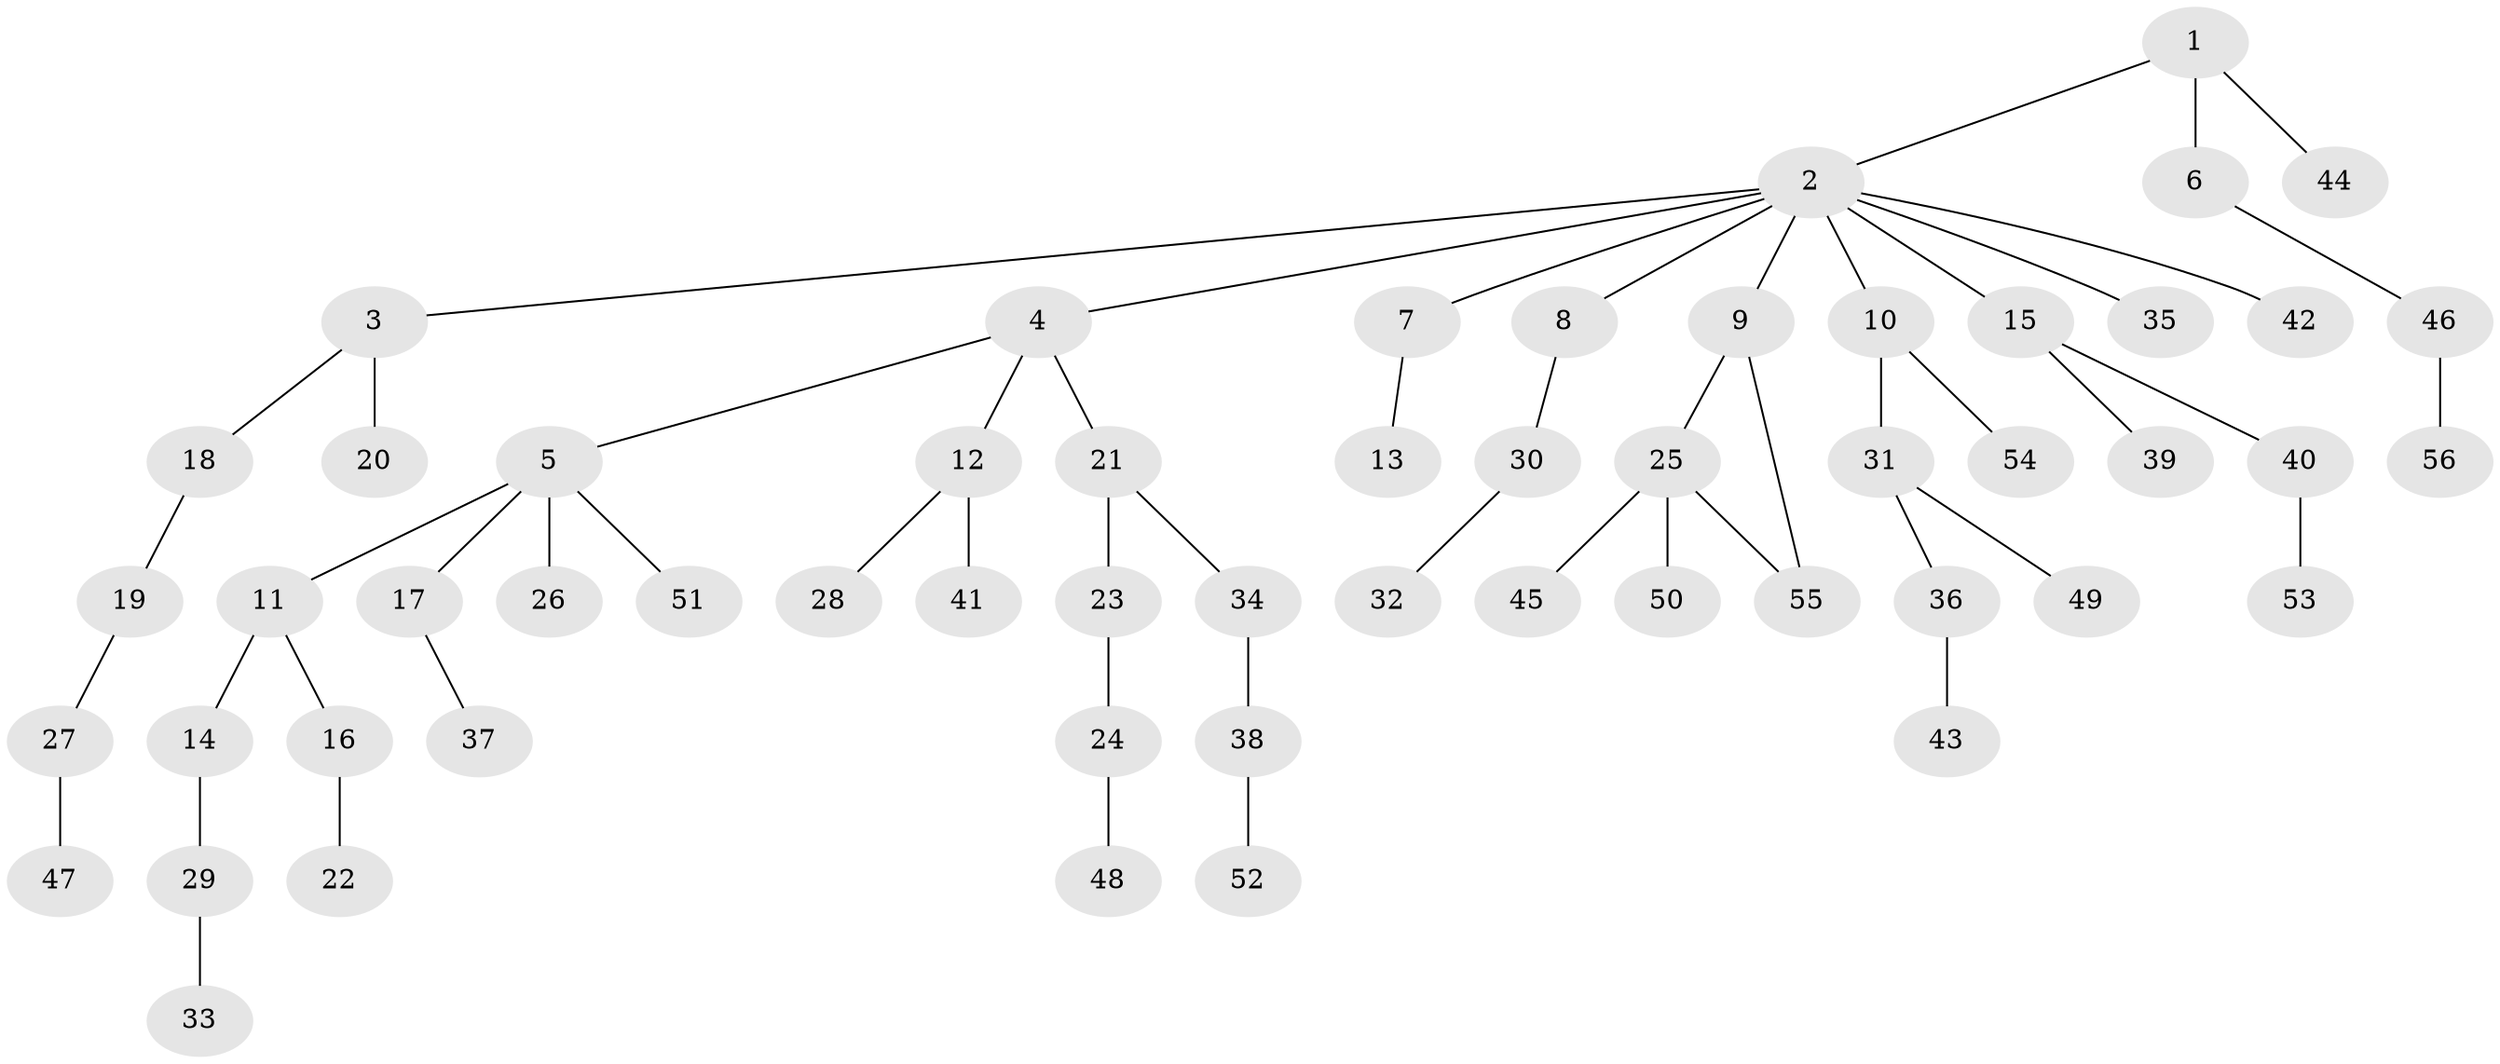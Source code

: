// Generated by graph-tools (version 1.1) at 2025/10/02/27/25 16:10:52]
// undirected, 56 vertices, 56 edges
graph export_dot {
graph [start="1"]
  node [color=gray90,style=filled];
  1;
  2;
  3;
  4;
  5;
  6;
  7;
  8;
  9;
  10;
  11;
  12;
  13;
  14;
  15;
  16;
  17;
  18;
  19;
  20;
  21;
  22;
  23;
  24;
  25;
  26;
  27;
  28;
  29;
  30;
  31;
  32;
  33;
  34;
  35;
  36;
  37;
  38;
  39;
  40;
  41;
  42;
  43;
  44;
  45;
  46;
  47;
  48;
  49;
  50;
  51;
  52;
  53;
  54;
  55;
  56;
  1 -- 2;
  1 -- 6;
  1 -- 44;
  2 -- 3;
  2 -- 4;
  2 -- 7;
  2 -- 8;
  2 -- 9;
  2 -- 10;
  2 -- 15;
  2 -- 35;
  2 -- 42;
  3 -- 18;
  3 -- 20;
  4 -- 5;
  4 -- 12;
  4 -- 21;
  5 -- 11;
  5 -- 17;
  5 -- 26;
  5 -- 51;
  6 -- 46;
  7 -- 13;
  8 -- 30;
  9 -- 25;
  9 -- 55;
  10 -- 31;
  10 -- 54;
  11 -- 14;
  11 -- 16;
  12 -- 28;
  12 -- 41;
  14 -- 29;
  15 -- 39;
  15 -- 40;
  16 -- 22;
  17 -- 37;
  18 -- 19;
  19 -- 27;
  21 -- 23;
  21 -- 34;
  23 -- 24;
  24 -- 48;
  25 -- 45;
  25 -- 50;
  25 -- 55;
  27 -- 47;
  29 -- 33;
  30 -- 32;
  31 -- 36;
  31 -- 49;
  34 -- 38;
  36 -- 43;
  38 -- 52;
  40 -- 53;
  46 -- 56;
}

